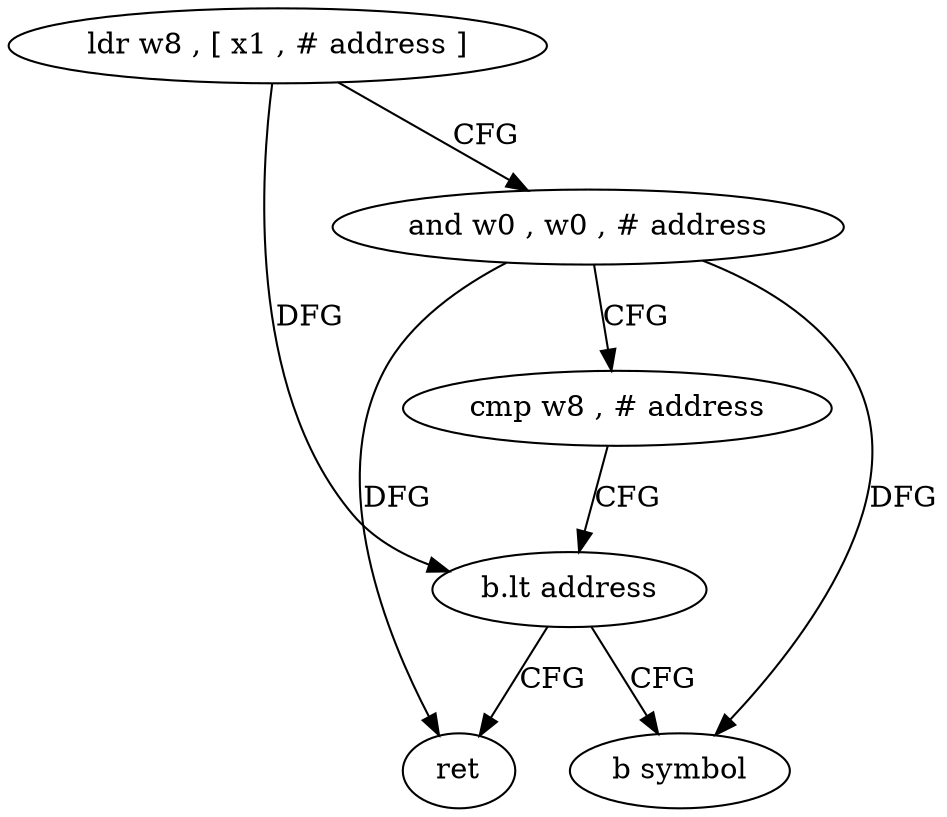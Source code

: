 digraph "func" {
"4236776" [label = "ldr w8 , [ x1 , # address ]" ]
"4236780" [label = "and w0 , w0 , # address" ]
"4236784" [label = "cmp w8 , # address" ]
"4236788" [label = "b.lt address" ]
"4236796" [label = "ret" ]
"4236792" [label = "b symbol" ]
"4236776" -> "4236780" [ label = "CFG" ]
"4236776" -> "4236788" [ label = "DFG" ]
"4236780" -> "4236784" [ label = "CFG" ]
"4236780" -> "4236796" [ label = "DFG" ]
"4236780" -> "4236792" [ label = "DFG" ]
"4236784" -> "4236788" [ label = "CFG" ]
"4236788" -> "4236796" [ label = "CFG" ]
"4236788" -> "4236792" [ label = "CFG" ]
}
